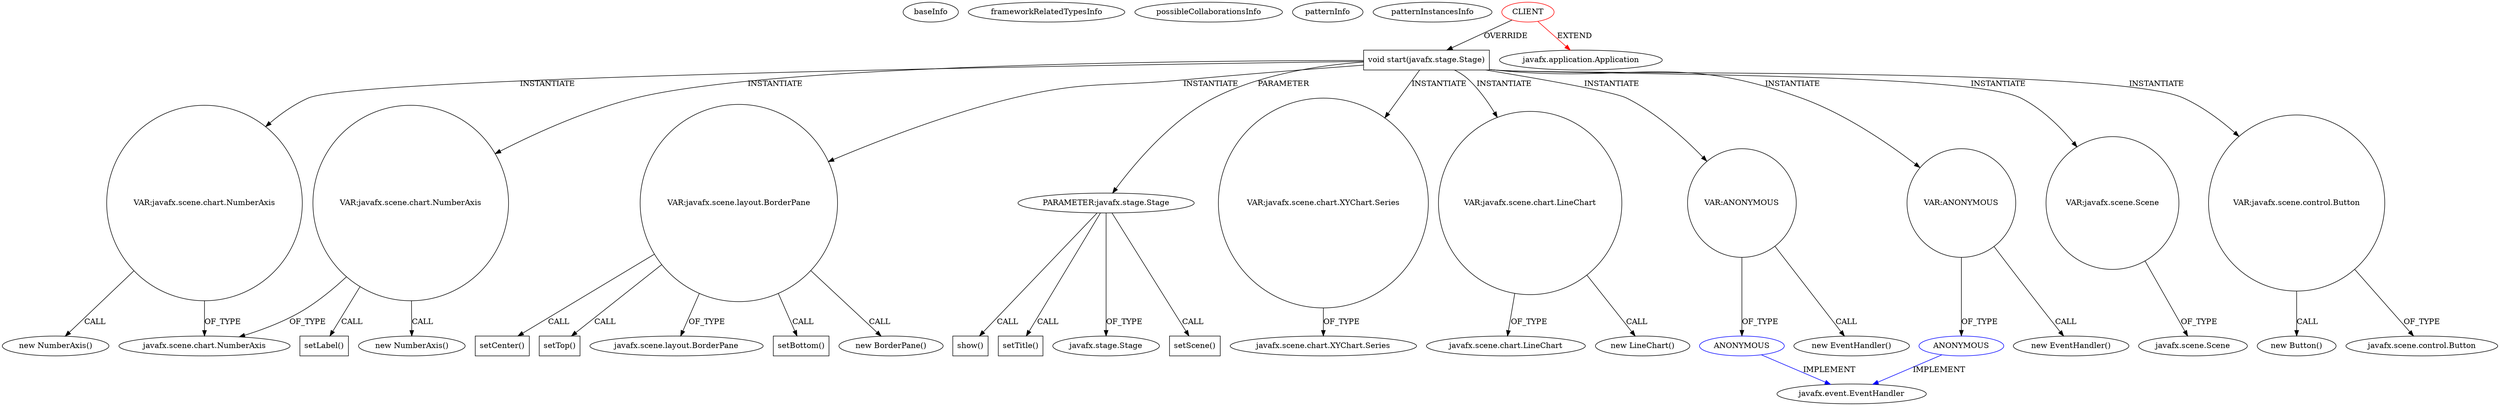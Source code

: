 digraph {
baseInfo[graphId=2732,category="pattern",isAnonymous=false,possibleRelation=true]
frameworkRelatedTypesInfo[0="javafx.application.Application"]
possibleCollaborationsInfo[0="2732~INSTANTIATION-OVERRIDING_METHOD_DECLARATION-~javafx.application.Application ~javafx.event.EventHandler ~false~true",1="2732~INSTANTIATION-OVERRIDING_METHOD_DECLARATION-~javafx.application.Application ~javafx.event.EventHandler ~false~true"]
patternInfo[frequency=2.0,patternRootClient=0]
patternInstancesInfo[0="srikarr-Woot~/srikarr-Woot/Woot-master/src/Woot.java~Woot~4256",1="johnwatson11218-cardcitefx~/johnwatson11218-cardcitefx/cardcitefx-master/Cardcite/src/main/java/cardcite/ui/CardCiteMain.java~CardCiteMain~3353"]
63[label="javafx.scene.chart.NumberAxis",vertexType="FRAMEWORK_CLASS_TYPE",isFrameworkType=false]
65[label="VAR:javafx.scene.chart.NumberAxis",vertexType="VARIABLE_EXPRESION",isFrameworkType=false,shape=circle]
62[label="VAR:javafx.scene.chart.NumberAxis",vertexType="VARIABLE_EXPRESION",isFrameworkType=false,shape=circle]
4[label="void start(javafx.stage.Stage)",vertexType="OVERRIDING_METHOD_DECLARATION",isFrameworkType=false,shape=box]
54[label="VAR:javafx.scene.layout.BorderPane",vertexType="VARIABLE_EXPRESION",isFrameworkType=false,shape=circle]
0[label="CLIENT",vertexType="ROOT_CLIENT_CLASS_DECLARATION",isFrameworkType=false,color=red]
5[label="PARAMETER:javafx.stage.Stage",vertexType="PARAMETER_DECLARATION",isFrameworkType=false]
89[label="setTop()",vertexType="INSIDE_CALL",isFrameworkType=false,shape=box]
97[label="show()",vertexType="INSIDE_CALL",isFrameworkType=false,shape=box]
55[label="javafx.scene.layout.BorderPane",vertexType="FRAMEWORK_CLASS_TYPE",isFrameworkType=false]
91[label="setBottom()",vertexType="INSIDE_CALL",isFrameworkType=false,shape=box]
53[label="new BorderPane()",vertexType="CONSTRUCTOR_CALL",isFrameworkType=false]
28[label="VAR:javafx.scene.chart.XYChart.Series",vertexType="VARIABLE_EXPRESION",isFrameworkType=false,shape=circle]
29[label="javafx.scene.chart.XYChart.Series",vertexType="FRAMEWORK_CLASS_TYPE",isFrameworkType=false]
8[label="setTitle()",vertexType="INSIDE_CALL",isFrameworkType=false,shape=box]
70[label="VAR:javafx.scene.chart.LineChart",vertexType="VARIABLE_EXPRESION",isFrameworkType=false,shape=circle]
3[label="javafx.scene.chart.LineChart",vertexType="FRAMEWORK_CLASS_TYPE",isFrameworkType=false]
18[label="VAR:ANONYMOUS",vertexType="VARIABLE_EXPRESION",isFrameworkType=false,shape=circle]
19[label="ANONYMOUS",vertexType="REFERENCE_ANONYMOUS_DECLARATION",isFrameworkType=false,color=blue]
17[label="new EventHandler()",vertexType="CONSTRUCTOR_CALL",isFrameworkType=false]
20[label="javafx.event.EventHandler",vertexType="FRAMEWORK_INTERFACE_TYPE",isFrameworkType=false]
51[label="ANONYMOUS",vertexType="REFERENCE_ANONYMOUS_DECLARATION",isFrameworkType=false,color=blue]
50[label="VAR:ANONYMOUS",vertexType="VARIABLE_EXPRESION",isFrameworkType=false,shape=circle]
49[label="new EventHandler()",vertexType="CONSTRUCTOR_CALL",isFrameworkType=false]
87[label="setCenter()",vertexType="INSIDE_CALL",isFrameworkType=false,shape=box]
6[label="javafx.stage.Stage",vertexType="FRAMEWORK_CLASS_TYPE",isFrameworkType=false]
68[label="setLabel()",vertexType="INSIDE_CALL",isFrameworkType=false,shape=box]
69[label="new LineChart()",vertexType="CONSTRUCTOR_CALL",isFrameworkType=false]
1[label="javafx.application.Application",vertexType="FRAMEWORK_CLASS_TYPE",isFrameworkType=false]
13[label="VAR:javafx.scene.Scene",vertexType="VARIABLE_EXPRESION",isFrameworkType=false,shape=circle]
43[label="VAR:javafx.scene.control.Button",vertexType="VARIABLE_EXPRESION",isFrameworkType=false,shape=circle]
42[label="new Button()",vertexType="CONSTRUCTOR_CALL",isFrameworkType=false]
44[label="javafx.scene.control.Button",vertexType="FRAMEWORK_CLASS_TYPE",isFrameworkType=false]
95[label="setScene()",vertexType="INSIDE_CALL",isFrameworkType=false,shape=box]
14[label="javafx.scene.Scene",vertexType="FRAMEWORK_CLASS_TYPE",isFrameworkType=false]
61[label="new NumberAxis()",vertexType="CONSTRUCTOR_CALL",isFrameworkType=false]
64[label="new NumberAxis()",vertexType="CONSTRUCTOR_CALL",isFrameworkType=false]
4->13[label="INSTANTIATE"]
4->43[label="INSTANTIATE"]
70->69[label="CALL"]
54->53[label="CALL"]
28->29[label="OF_TYPE"]
18->19[label="OF_TYPE"]
43->42[label="CALL"]
51->20[label="IMPLEMENT",color=blue]
18->17[label="CALL"]
70->3[label="OF_TYPE"]
5->6[label="OF_TYPE"]
54->55[label="OF_TYPE"]
13->14[label="OF_TYPE"]
62->68[label="CALL"]
5->95[label="CALL"]
62->63[label="OF_TYPE"]
5->97[label="CALL"]
4->65[label="INSTANTIATE"]
4->54[label="INSTANTIATE"]
4->28[label="INSTANTIATE"]
62->61[label="CALL"]
4->5[label="PARAMETER"]
65->63[label="OF_TYPE"]
54->87[label="CALL"]
54->89[label="CALL"]
50->49[label="CALL"]
65->64[label="CALL"]
4->18[label="INSTANTIATE"]
4->70[label="INSTANTIATE"]
19->20[label="IMPLEMENT",color=blue]
0->1[label="EXTEND",color=red]
4->62[label="INSTANTIATE"]
43->44[label="OF_TYPE"]
5->8[label="CALL"]
0->4[label="OVERRIDE"]
4->50[label="INSTANTIATE"]
50->51[label="OF_TYPE"]
54->91[label="CALL"]
}
